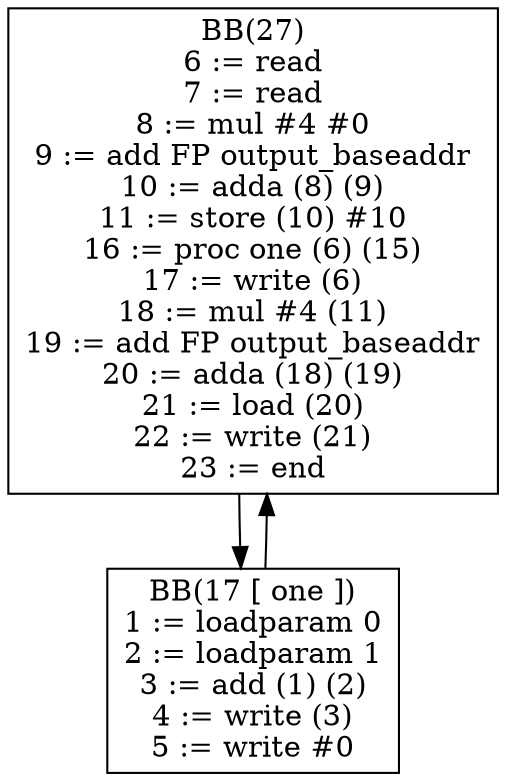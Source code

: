 digraph G {
bb27[shape = box, label = "BB(27)\n" + "6 := read\n" + "7 := read\n" + "8 := mul #4 #0\n" + "9 := add FP output_baseaddr\n" + "10 := adda (8) (9)\n" + "11 := store (10) #10\n" + "16 := proc one (6) (15)\n" + "17 := write (6)\n" + "18 := mul #4 (11)\n" + "19 := add FP output_baseaddr\n" + "20 := adda (18) (19)\n" + "21 := load (20)\n" + "22 := write (21)\n" + "23 := end\n"];
bb17[shape = box, label = "BB(17 [ one ])\n" + "1 := loadparam 0\n" + "2 := loadparam 1\n" + "3 := add (1) (2)\n" + "4 := write (3)\n" + "5 := write #0\n"];
bb27 -> bb17;
bb17 -> bb27;
}
